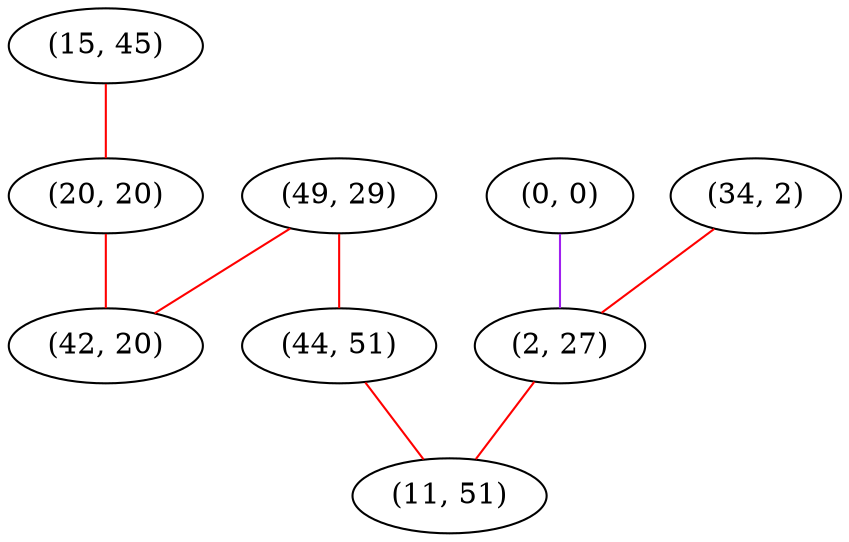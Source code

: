 graph "" {
"(15, 45)";
"(49, 29)";
"(20, 20)";
"(44, 51)";
"(0, 0)";
"(42, 20)";
"(34, 2)";
"(2, 27)";
"(11, 51)";
"(15, 45)" -- "(20, 20)"  [color=red, key=0, weight=1];
"(49, 29)" -- "(42, 20)"  [color=red, key=0, weight=1];
"(49, 29)" -- "(44, 51)"  [color=red, key=0, weight=1];
"(20, 20)" -- "(42, 20)"  [color=red, key=0, weight=1];
"(44, 51)" -- "(11, 51)"  [color=red, key=0, weight=1];
"(0, 0)" -- "(2, 27)"  [color=purple, key=0, weight=4];
"(34, 2)" -- "(2, 27)"  [color=red, key=0, weight=1];
"(2, 27)" -- "(11, 51)"  [color=red, key=0, weight=1];
}
